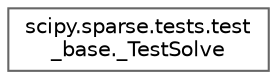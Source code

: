 digraph "Graphical Class Hierarchy"
{
 // LATEX_PDF_SIZE
  bgcolor="transparent";
  edge [fontname=Helvetica,fontsize=10,labelfontname=Helvetica,labelfontsize=10];
  node [fontname=Helvetica,fontsize=10,shape=box,height=0.2,width=0.4];
  rankdir="LR";
  Node0 [id="Node000000",label="scipy.sparse.tests.test\l_base._TestSolve",height=0.2,width=0.4,color="grey40", fillcolor="white", style="filled",URL="$d6/dbe/classscipy_1_1sparse_1_1tests_1_1test__base_1_1__TestSolve.html",tooltip=" "];
}
